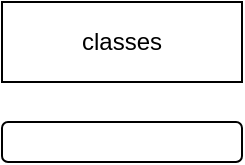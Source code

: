 <mxfile>
    <diagram id="QYqvkxhqJPsA5IlcTWhK" name="Page-1">
        <mxGraphModel dx="832" dy="489" grid="1" gridSize="10" guides="1" tooltips="1" connect="1" arrows="1" fold="1" page="1" pageScale="1" pageWidth="850" pageHeight="1100" math="0" shadow="0">
            <root>
                <mxCell id="0"/>
                <mxCell id="1" parent="0"/>
                <mxCell id="2" value="classes" style="rounded=0;whiteSpace=wrap;html=1;" vertex="1" parent="1">
                    <mxGeometry x="200" y="80" width="120" height="40" as="geometry"/>
                </mxCell>
                <mxCell id="3" value="" style="rounded=1;whiteSpace=wrap;html=1;" vertex="1" parent="1">
                    <mxGeometry x="200" y="140" width="120" height="20" as="geometry"/>
                </mxCell>
            </root>
        </mxGraphModel>
    </diagram>
</mxfile>